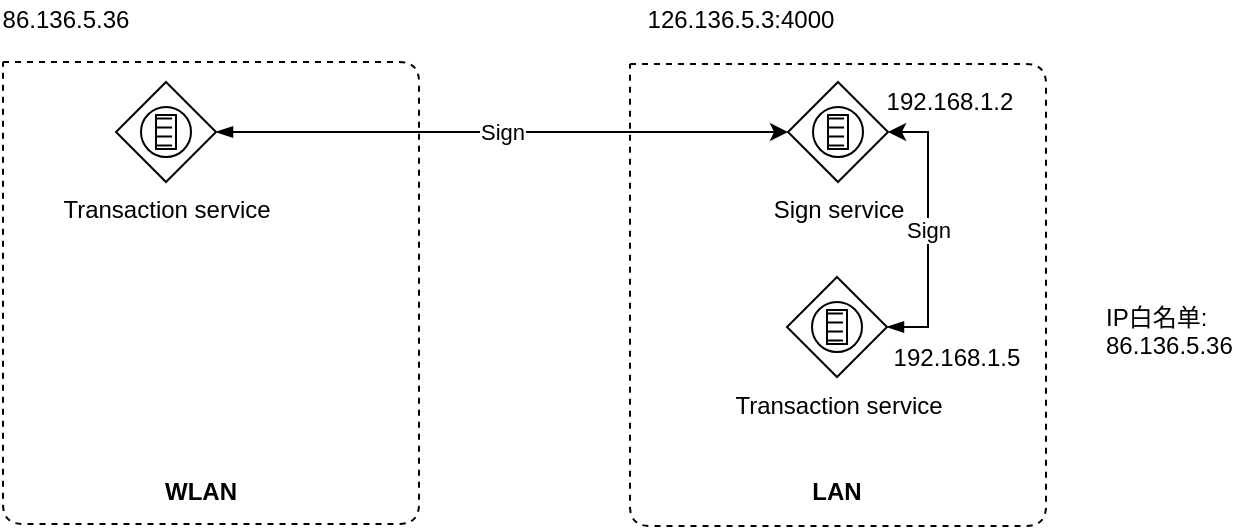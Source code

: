 <mxfile version="10.6.1" type="github"><diagram id="HW5rX9m3lbgn_E1c3Nd1" name="第 1 页"><mxGraphModel dx="1394" dy="796" grid="0" gridSize="10" guides="1" tooltips="1" connect="1" arrows="1" fold="1" page="0" pageScale="1" pageWidth="827" pageHeight="1169" math="0" shadow="0"><root><mxCell id="0"/><mxCell id="1" parent="0"/><mxCell id="N-AWnKPABHmFlSL8O2YF-1" value="" style="endArrow=none;dashed=1;html=1;" edge="1" parent="1"><mxGeometry width="50" height="50" relative="1" as="geometry"><mxPoint x="571" y="83" as="sourcePoint"/><mxPoint x="571" y="83" as="targetPoint"/><Array as="points"><mxPoint x="779" y="83"/><mxPoint x="779" y="314"/><mxPoint x="571" y="314"/></Array></mxGeometry></mxCell><mxCell id="N-AWnKPABHmFlSL8O2YF-2" value="LAN" style="text;html=1;strokeColor=none;fillColor=none;align=center;verticalAlign=middle;whiteSpace=wrap;rounded=0;fontStyle=1" vertex="1" parent="1"><mxGeometry x="632" y="287" width="85" height="20" as="geometry"/></mxCell><mxCell id="N-AWnKPABHmFlSL8O2YF-4" value="Sign service" style="shape=mxgraph.bpmn.shape;html=1;verticalLabelPosition=bottom;labelBackgroundColor=#ffffff;verticalAlign=top;align=center;perimeter=rhombusPerimeter;background=gateway;outlineConnect=0;outline=standard;symbol=conditional;" vertex="1" parent="1"><mxGeometry x="650" y="92" width="50" height="50" as="geometry"/></mxCell><mxCell id="N-AWnKPABHmFlSL8O2YF-6" value="Sign" style="edgeStyle=orthogonalEdgeStyle;rounded=0;orthogonalLoop=1;jettySize=auto;html=1;exitX=1;exitY=0.5;exitDx=0;exitDy=0;entryX=1;entryY=0.5;entryDx=0;entryDy=0;startArrow=blockThin;startFill=1;" edge="1" parent="1" source="N-AWnKPABHmFlSL8O2YF-5" target="N-AWnKPABHmFlSL8O2YF-4"><mxGeometry relative="1" as="geometry"><Array as="points"><mxPoint x="720" y="215"/><mxPoint x="720" y="117"/></Array></mxGeometry></mxCell><mxCell id="N-AWnKPABHmFlSL8O2YF-5" value="Transaction service" style="shape=mxgraph.bpmn.shape;html=1;verticalLabelPosition=bottom;labelBackgroundColor=#ffffff;verticalAlign=top;align=center;perimeter=rhombusPerimeter;background=gateway;outlineConnect=0;outline=standard;symbol=conditional;" vertex="1" parent="1"><mxGeometry x="649.5" y="189.5" width="50" height="50" as="geometry"/></mxCell><mxCell id="N-AWnKPABHmFlSL8O2YF-7" value="192.168.1.2" style="text;html=1;strokeColor=none;fillColor=none;align=center;verticalAlign=middle;whiteSpace=wrap;rounded=0;" vertex="1" parent="1"><mxGeometry x="711" y="92" width="40" height="20" as="geometry"/></mxCell><mxCell id="N-AWnKPABHmFlSL8O2YF-8" value="192.168.1.5" style="text;html=1;strokeColor=none;fillColor=none;align=center;verticalAlign=middle;whiteSpace=wrap;rounded=0;" vertex="1" parent="1"><mxGeometry x="705" y="220" width="59" height="20" as="geometry"/></mxCell><mxCell id="N-AWnKPABHmFlSL8O2YF-9" value="" style="endArrow=none;dashed=1;html=1;" edge="1" parent="1"><mxGeometry width="50" height="50" relative="1" as="geometry"><mxPoint x="257.5" y="82" as="sourcePoint"/><mxPoint x="257.5" y="82" as="targetPoint"/><Array as="points"><mxPoint x="465.5" y="82"/><mxPoint x="465.5" y="313"/><mxPoint x="257.5" y="313"/></Array></mxGeometry></mxCell><mxCell id="N-AWnKPABHmFlSL8O2YF-10" value="WLAN" style="text;html=1;strokeColor=none;fillColor=none;align=center;verticalAlign=middle;whiteSpace=wrap;rounded=0;fontStyle=1" vertex="1" parent="1"><mxGeometry x="314" y="287" width="85" height="20" as="geometry"/></mxCell><mxCell id="N-AWnKPABHmFlSL8O2YF-12" value="Sign" style="edgeStyle=orthogonalEdgeStyle;rounded=0;orthogonalLoop=1;jettySize=auto;html=1;exitX=1;exitY=0.5;exitDx=0;exitDy=0;entryX=0;entryY=0.5;entryDx=0;entryDy=0;startArrow=blockThin;startFill=1;" edge="1" parent="1" source="N-AWnKPABHmFlSL8O2YF-11" target="N-AWnKPABHmFlSL8O2YF-4"><mxGeometry relative="1" as="geometry"/></mxCell><mxCell id="N-AWnKPABHmFlSL8O2YF-11" value="Transaction service" style="shape=mxgraph.bpmn.shape;html=1;verticalLabelPosition=bottom;labelBackgroundColor=#ffffff;verticalAlign=top;align=center;perimeter=rhombusPerimeter;background=gateway;outlineConnect=0;outline=standard;symbol=conditional;" vertex="1" parent="1"><mxGeometry x="314" y="92" width="50" height="50" as="geometry"/></mxCell><mxCell id="N-AWnKPABHmFlSL8O2YF-13" value="126.136.5.3:4000" style="text;html=1;strokeColor=none;fillColor=none;align=center;verticalAlign=middle;whiteSpace=wrap;rounded=0;" vertex="1" parent="1"><mxGeometry x="570.5" y="51" width="111" height="20" as="geometry"/></mxCell><mxCell id="N-AWnKPABHmFlSL8O2YF-16" value="IP白名单:&lt;br&gt;&lt;span&gt;86.136.5.36&lt;/span&gt;&lt;br&gt;" style="text;html=1;strokeColor=none;fillColor=none;align=left;verticalAlign=top;whiteSpace=wrap;rounded=0;" vertex="1" parent="1"><mxGeometry x="807" y="196" width="77" height="114" as="geometry"/></mxCell><mxCell id="N-AWnKPABHmFlSL8O2YF-17" value="86.136.5.36" style="text;html=1;strokeColor=none;fillColor=none;align=center;verticalAlign=middle;whiteSpace=wrap;rounded=0;" vertex="1" parent="1"><mxGeometry x="256" y="51" width="66" height="20" as="geometry"/></mxCell></root></mxGraphModel></diagram></mxfile>